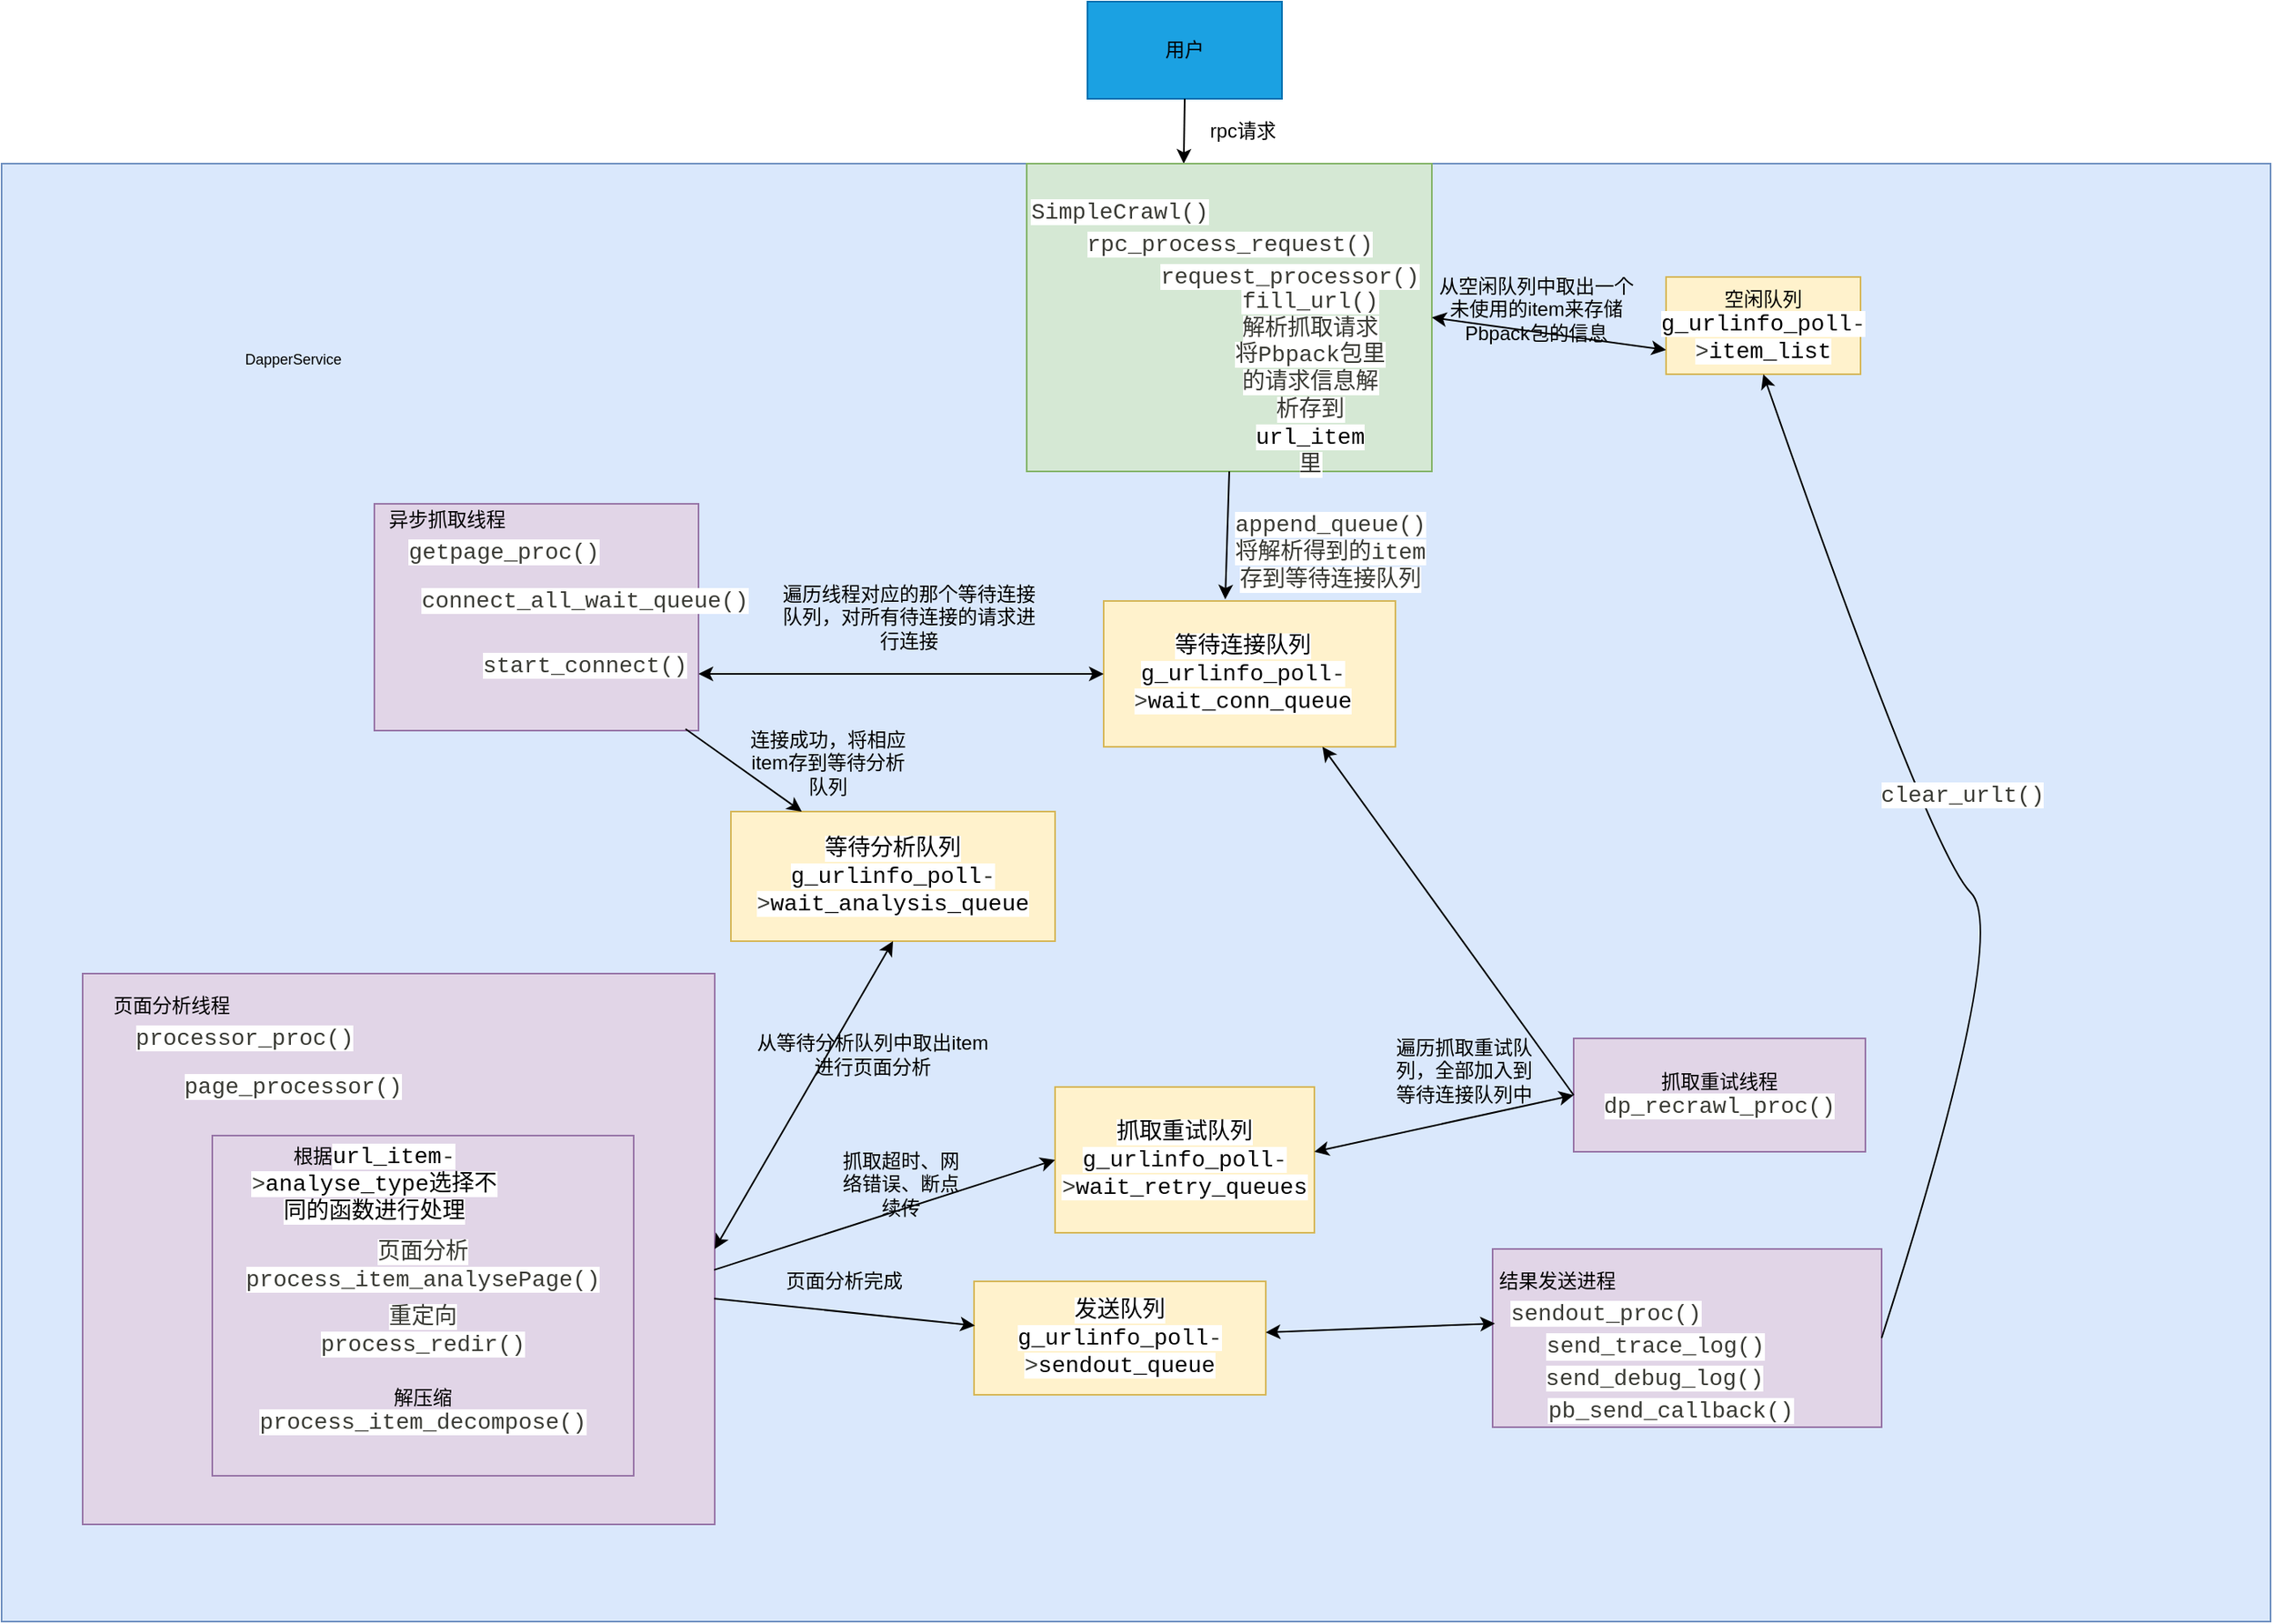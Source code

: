<mxfile version="14.4.4" type="github">
  <diagram id="FwcFqP0C5W_5_Z98Vjde" name="Page-1">
    <mxGraphModel dx="2505" dy="972" grid="1" gridSize="10" guides="1" tooltips="1" connect="1" arrows="1" fold="1" page="1" pageScale="1" pageWidth="827" pageHeight="1169" math="0" shadow="0">
      <root>
        <mxCell id="0" />
        <mxCell id="1" parent="0" />
        <mxCell id="Cm3EA2zY6-B5ncBwFZGS-15" value="" style="rounded=0;whiteSpace=wrap;html=1;fillColor=#1ba1e2;strokeColor=#006EAF;fontColor=#ffffff;" vertex="1" parent="1">
          <mxGeometry x="350" y="10" width="120" height="60" as="geometry" />
        </mxCell>
        <mxCell id="Cm3EA2zY6-B5ncBwFZGS-16" value="用户" style="text;html=1;strokeColor=none;fillColor=none;align=center;verticalAlign=middle;whiteSpace=wrap;rounded=0;" vertex="1" parent="1">
          <mxGeometry x="390" y="30" width="40" height="20" as="geometry" />
        </mxCell>
        <mxCell id="Cm3EA2zY6-B5ncBwFZGS-17" value="" style="endArrow=classic;html=1;exitX=0.5;exitY=1;exitDx=0;exitDy=0;entryX=0.521;entryY=0;entryDx=0;entryDy=0;entryPerimeter=0;" edge="1" parent="1" source="Cm3EA2zY6-B5ncBwFZGS-15" target="Cm3EA2zY6-B5ncBwFZGS-18">
          <mxGeometry width="50" height="50" relative="1" as="geometry">
            <mxPoint x="385" y="200" as="sourcePoint" />
            <mxPoint x="410" y="120" as="targetPoint" />
          </mxGeometry>
        </mxCell>
        <mxCell id="Cm3EA2zY6-B5ncBwFZGS-18" value="" style="rounded=0;whiteSpace=wrap;html=1;fillColor=#dae8fc;strokeColor=#6c8ebf;" vertex="1" parent="1">
          <mxGeometry x="-320" y="110" width="1400" height="900" as="geometry" />
        </mxCell>
        <mxCell id="Cm3EA2zY6-B5ncBwFZGS-19" value="rpc请求" style="text;html=1;strokeColor=none;fillColor=none;align=center;verticalAlign=middle;whiteSpace=wrap;rounded=0;" vertex="1" parent="1">
          <mxGeometry x="418" y="80" width="56" height="20" as="geometry" />
        </mxCell>
        <mxCell id="Cm3EA2zY6-B5ncBwFZGS-20" value="" style="rounded=0;whiteSpace=wrap;html=1;fillColor=#d5e8d4;strokeColor=#82b366;" vertex="1" parent="1">
          <mxGeometry x="312.5" y="110" width="250" height="190" as="geometry" />
        </mxCell>
        <mxCell id="Cm3EA2zY6-B5ncBwFZGS-22" value="&lt;span style=&quot;color: rgb(57 , 58 , 52) ; font-family: &amp;#34;consolas&amp;#34; , &amp;#34;menlo&amp;#34; , &amp;#34;courier&amp;#34; , monospace ; font-size: 14px ; background-color: rgb(255 , 255 , 255)&quot;&gt;fill_url()&lt;br&gt;解析抓取请求将Pbpack包里的请求信息解析存到&lt;/span&gt;&lt;span style=&quot;font-family: &amp;#34;consolas&amp;#34; , &amp;#34;menlo&amp;#34; , &amp;#34;courier&amp;#34; , monospace ; font-size: 14px ; background-color: rgb(255 , 255 , 255)&quot;&gt;url_item&lt;/span&gt;&lt;span style=&quot;color: rgb(57 , 58 , 52) ; font-family: &amp;#34;consolas&amp;#34; , &amp;#34;menlo&amp;#34; , &amp;#34;courier&amp;#34; , monospace ; font-size: 14px ; background-color: rgb(255 , 255 , 255)&quot;&gt;&lt;br&gt;里&lt;br&gt;&lt;/span&gt;" style="text;html=1;strokeColor=none;fillColor=none;align=center;verticalAlign=middle;whiteSpace=wrap;rounded=0;" vertex="1" parent="1">
          <mxGeometry x="440" y="200" width="95" height="90" as="geometry" />
        </mxCell>
        <mxCell id="Cm3EA2zY6-B5ncBwFZGS-26" value="&lt;span style=&quot;color: rgb(57 , 58 , 52) ; font-family: &amp;#34;consolas&amp;#34; , &amp;#34;menlo&amp;#34; , &amp;#34;courier&amp;#34; , monospace ; font-size: 14px ; background-color: rgb(255 , 255 , 255)&quot;&gt;SimpleCrawl()&lt;/span&gt;" style="text;html=1;strokeColor=none;fillColor=none;align=center;verticalAlign=middle;whiteSpace=wrap;rounded=0;" vertex="1" parent="1">
          <mxGeometry x="350" y="130" width="40" height="20" as="geometry" />
        </mxCell>
        <mxCell id="Cm3EA2zY6-B5ncBwFZGS-29" value="&lt;span style=&quot;color: rgb(57 , 58 , 52) ; font-family: &amp;#34;consolas&amp;#34; , &amp;#34;menlo&amp;#34; , &amp;#34;courier&amp;#34; , monospace ; font-size: 14px ; background-color: rgb(255 , 255 , 255)&quot;&gt;rpc_process_request()&lt;/span&gt;" style="text;html=1;strokeColor=none;fillColor=none;align=center;verticalAlign=middle;whiteSpace=wrap;rounded=0;" vertex="1" parent="1">
          <mxGeometry x="418" y="150" width="40" height="20" as="geometry" />
        </mxCell>
        <mxCell id="Cm3EA2zY6-B5ncBwFZGS-34" value="&lt;span style=&quot;color: rgb(57 , 58 , 52) ; font-family: &amp;#34;consolas&amp;#34; , &amp;#34;menlo&amp;#34; , &amp;#34;courier&amp;#34; , monospace ; font-size: 14px ; background-color: rgb(255 , 255 , 255)&quot;&gt;request_processor()&lt;/span&gt;" style="text;html=1;strokeColor=none;fillColor=none;align=center;verticalAlign=middle;whiteSpace=wrap;rounded=0;" vertex="1" parent="1">
          <mxGeometry x="455" y="170" width="40" height="20" as="geometry" />
        </mxCell>
        <mxCell id="Cm3EA2zY6-B5ncBwFZGS-36" value="" style="endArrow=classic;html=1;exitX=0.5;exitY=1;exitDx=0;exitDy=0;" edge="1" parent="1" source="Cm3EA2zY6-B5ncBwFZGS-20">
          <mxGeometry width="50" height="50" relative="1" as="geometry">
            <mxPoint x="390" y="429" as="sourcePoint" />
            <mxPoint x="435" y="379" as="targetPoint" />
          </mxGeometry>
        </mxCell>
        <mxCell id="Cm3EA2zY6-B5ncBwFZGS-38" value="&lt;span class=&quot;token function&quot; style=&quot;box-sizing: border-box ; margin: 0px ; padding: 0px ; border: 0px ; font-stretch: inherit ; font-size: 14px ; line-height: inherit ; font-family: &amp;#34;consolas&amp;#34; , &amp;#34;menlo&amp;#34; , &amp;#34;courier&amp;#34; , monospace ; color: rgb(57 , 58 , 52) ; background-color: rgb(255 , 255 , 255)&quot;&gt;append_queue()将解析得到的item存到等待连接队列&lt;/span&gt;" style="text;html=1;strokeColor=none;fillColor=none;align=center;verticalAlign=middle;whiteSpace=wrap;rounded=0;" vertex="1" parent="1">
          <mxGeometry x="480" y="340" width="40" height="20" as="geometry" />
        </mxCell>
        <mxCell id="Cm3EA2zY6-B5ncBwFZGS-41" value="" style="rounded=0;whiteSpace=wrap;html=1;fillColor=#fff2cc;strokeColor=#d6b656;" vertex="1" parent="1">
          <mxGeometry x="360" y="380" width="180" height="90" as="geometry" />
        </mxCell>
        <mxCell id="Cm3EA2zY6-B5ncBwFZGS-43" value="&lt;span style=&quot;font-family: &amp;#34;consolas&amp;#34; , &amp;#34;menlo&amp;#34; , &amp;#34;courier&amp;#34; , monospace ; font-size: 14px ; background-color: rgb(255 , 255 , 255)&quot;&gt;等待连接队列g_urlinfo_poll&lt;/span&gt;&lt;span class=&quot;token operator&quot; style=&quot;box-sizing: border-box ; margin: 0px ; padding: 0px ; border: 0px ; font-stretch: inherit ; font-size: 14px ; line-height: inherit ; font-family: &amp;#34;consolas&amp;#34; , &amp;#34;menlo&amp;#34; , &amp;#34;courier&amp;#34; , monospace ; color: rgb(57 , 58 , 52) ; background-color: rgb(255 , 255 , 255)&quot;&gt;-&amp;gt;&lt;/span&gt;&lt;span style=&quot;font-family: &amp;#34;consolas&amp;#34; , &amp;#34;menlo&amp;#34; , &amp;#34;courier&amp;#34; , monospace ; font-size: 14px ; background-color: rgb(255 , 255 , 255)&quot;&gt;wait_conn_queue&lt;br&gt;&lt;/span&gt;" style="text;html=1;strokeColor=none;fillColor=none;align=center;verticalAlign=middle;whiteSpace=wrap;rounded=0;" vertex="1" parent="1">
          <mxGeometry x="426" y="415" width="40" height="20" as="geometry" />
        </mxCell>
        <mxCell id="Cm3EA2zY6-B5ncBwFZGS-45" value="" style="rounded=0;whiteSpace=wrap;html=1;fillColor=#e1d5e7;strokeColor=#9673a6;" vertex="1" parent="1">
          <mxGeometry x="-90" y="320" width="200" height="140" as="geometry" />
        </mxCell>
        <mxCell id="Cm3EA2zY6-B5ncBwFZGS-46" value="抓取重试线程&lt;br&gt;&lt;span style=&quot;color: rgb(57 , 58 , 52) ; font-family: &amp;#34;consolas&amp;#34; , &amp;#34;menlo&amp;#34; , &amp;#34;courier&amp;#34; , monospace ; font-size: 14px ; background-color: rgb(255 , 255 , 255)&quot;&gt;dp_recrawl_proc()&lt;/span&gt;" style="rounded=0;whiteSpace=wrap;html=1;fillColor=#e1d5e7;strokeColor=#9673a6;" vertex="1" parent="1">
          <mxGeometry x="650" y="650" width="180" height="70" as="geometry" />
        </mxCell>
        <mxCell id="Cm3EA2zY6-B5ncBwFZGS-47" value="" style="rounded=0;whiteSpace=wrap;html=1;fillColor=#e1d5e7;strokeColor=#9673a6;" vertex="1" parent="1">
          <mxGeometry x="-270" y="610" width="390" height="340" as="geometry" />
        </mxCell>
        <mxCell id="Cm3EA2zY6-B5ncBwFZGS-48" value="" style="rounded=0;whiteSpace=wrap;html=1;fillColor=#e1d5e7;strokeColor=#9673a6;" vertex="1" parent="1">
          <mxGeometry x="600" y="780" width="240" height="110" as="geometry" />
        </mxCell>
        <mxCell id="Cm3EA2zY6-B5ncBwFZGS-49" value="异步抓取线程" style="text;html=1;strokeColor=none;fillColor=none;align=center;verticalAlign=middle;whiteSpace=wrap;rounded=0;" vertex="1" parent="1">
          <mxGeometry x="-90" y="320" width="90" height="20" as="geometry" />
        </mxCell>
        <mxCell id="Cm3EA2zY6-B5ncBwFZGS-50" value="&lt;span style=&quot;color: rgb(57 , 58 , 52) ; font-family: &amp;#34;consolas&amp;#34; , &amp;#34;menlo&amp;#34; , &amp;#34;courier&amp;#34; , monospace ; font-size: 14px ; background-color: rgb(255 , 255 , 255)&quot;&gt;getpage_proc()&lt;/span&gt;" style="text;html=1;strokeColor=none;fillColor=none;align=center;verticalAlign=middle;whiteSpace=wrap;rounded=0;" vertex="1" parent="1">
          <mxGeometry x="-30" y="340" width="40" height="20" as="geometry" />
        </mxCell>
        <mxCell id="Cm3EA2zY6-B5ncBwFZGS-51" value="&lt;span style=&quot;color: rgb(57 , 58 , 52) ; font-family: &amp;#34;consolas&amp;#34; , &amp;#34;menlo&amp;#34; , &amp;#34;courier&amp;#34; , monospace ; font-size: 14px ; background-color: rgb(255 , 255 , 255)&quot;&gt;connect_all_wait_queue()&lt;/span&gt;" style="text;html=1;strokeColor=none;fillColor=none;align=center;verticalAlign=middle;whiteSpace=wrap;rounded=0;" vertex="1" parent="1">
          <mxGeometry x="20" y="370" width="40" height="20" as="geometry" />
        </mxCell>
        <mxCell id="Cm3EA2zY6-B5ncBwFZGS-53" value="遍历线程对应的那个等待连接队列，对所有待连接的请求进行连接" style="text;html=1;strokeColor=none;fillColor=none;align=center;verticalAlign=middle;whiteSpace=wrap;rounded=0;" vertex="1" parent="1">
          <mxGeometry x="160" y="380" width="160" height="20" as="geometry" />
        </mxCell>
        <mxCell id="Cm3EA2zY6-B5ncBwFZGS-54" value="&lt;span style=&quot;color: rgb(57 , 58 , 52) ; font-family: &amp;#34;consolas&amp;#34; , &amp;#34;menlo&amp;#34; , &amp;#34;courier&amp;#34; , monospace ; font-size: 14px ; background-color: rgb(255 , 255 , 255)&quot;&gt;start_connect()&lt;/span&gt;" style="text;html=1;strokeColor=none;fillColor=none;align=center;verticalAlign=middle;whiteSpace=wrap;rounded=0;" vertex="1" parent="1">
          <mxGeometry x="20" y="410" width="40" height="20" as="geometry" />
        </mxCell>
        <mxCell id="Cm3EA2zY6-B5ncBwFZGS-58" value="&lt;span style=&quot;font-family: &amp;#34;consolas&amp;#34; , &amp;#34;menlo&amp;#34; , &amp;#34;courier&amp;#34; , monospace ; font-size: 14px ; background-color: rgb(255 , 255 , 255)&quot;&gt;等待分析队列g_urlinfo_poll&lt;/span&gt;&lt;span class=&quot;token operator&quot; style=&quot;box-sizing: border-box ; margin: 0px ; padding: 0px ; border: 0px ; font-stretch: inherit ; font-size: 14px ; line-height: inherit ; font-family: &amp;#34;consolas&amp;#34; , &amp;#34;menlo&amp;#34; , &amp;#34;courier&amp;#34; , monospace ; color: rgb(57 , 58 , 52) ; background-color: rgb(255 , 255 , 255)&quot;&gt;-&amp;gt;&lt;/span&gt;&lt;span style=&quot;font-family: &amp;#34;consolas&amp;#34; , &amp;#34;menlo&amp;#34; , &amp;#34;courier&amp;#34; , monospace ; font-size: 14px ; background-color: rgb(255 , 255 , 255)&quot;&gt;wait_analysis_queue&lt;/span&gt;" style="rounded=0;whiteSpace=wrap;html=1;fillColor=#fff2cc;strokeColor=#d6b656;" vertex="1" parent="1">
          <mxGeometry x="130" y="510" width="200" height="80" as="geometry" />
        </mxCell>
        <mxCell id="Cm3EA2zY6-B5ncBwFZGS-60" value="" style="endArrow=classic;html=1;exitX=0.96;exitY=0.993;exitDx=0;exitDy=0;exitPerimeter=0;" edge="1" parent="1" source="Cm3EA2zY6-B5ncBwFZGS-45" target="Cm3EA2zY6-B5ncBwFZGS-58">
          <mxGeometry width="50" height="50" relative="1" as="geometry">
            <mxPoint x="390" y="430" as="sourcePoint" />
            <mxPoint x="440" y="380" as="targetPoint" />
          </mxGeometry>
        </mxCell>
        <mxCell id="Cm3EA2zY6-B5ncBwFZGS-62" value="连接成功，将相应item存到等待分析队列" style="text;html=1;strokeColor=none;fillColor=none;align=center;verticalAlign=middle;whiteSpace=wrap;rounded=0;" vertex="1" parent="1">
          <mxGeometry x="140" y="470" width="100" height="20" as="geometry" />
        </mxCell>
        <mxCell id="Cm3EA2zY6-B5ncBwFZGS-66" value="页面分析线程" style="text;html=1;strokeColor=none;fillColor=none;align=center;verticalAlign=middle;whiteSpace=wrap;rounded=0;" vertex="1" parent="1">
          <mxGeometry x="-270" y="620" width="110" height="20" as="geometry" />
        </mxCell>
        <mxCell id="Cm3EA2zY6-B5ncBwFZGS-67" value="&lt;span style=&quot;color: rgb(57 , 58 , 52) ; font-family: &amp;#34;consolas&amp;#34; , &amp;#34;menlo&amp;#34; , &amp;#34;courier&amp;#34; , monospace ; font-size: 14px ; background-color: rgb(255 , 255 , 255)&quot;&gt;processor_proc()&lt;/span&gt;" style="text;html=1;strokeColor=none;fillColor=none;align=center;verticalAlign=middle;whiteSpace=wrap;rounded=0;" vertex="1" parent="1">
          <mxGeometry x="-190" y="640" width="40" height="20" as="geometry" />
        </mxCell>
        <mxCell id="Cm3EA2zY6-B5ncBwFZGS-68" value="&lt;span class=&quot;token function&quot; style=&quot;box-sizing: border-box ; margin: 0px ; padding: 0px ; border: 0px ; font-stretch: inherit ; font-size: 14px ; line-height: inherit ; font-family: &amp;#34;consolas&amp;#34; , &amp;#34;menlo&amp;#34; , &amp;#34;courier&amp;#34; , monospace ; color: rgb(57 , 58 , 52) ; background-color: rgb(255 , 255 , 255)&quot;&gt;page_processor&lt;/span&gt;&lt;span class=&quot;token punctuation&quot; style=&quot;box-sizing: border-box ; margin: 0px ; padding: 0px ; border: 0px ; font-stretch: inherit ; font-size: 14px ; line-height: inherit ; font-family: &amp;#34;consolas&amp;#34; , &amp;#34;menlo&amp;#34; , &amp;#34;courier&amp;#34; , monospace ; color: rgb(57 , 58 , 52) ; background-color: rgb(255 , 255 , 255)&quot;&gt;()&lt;/span&gt;" style="text;html=1;strokeColor=none;fillColor=none;align=center;verticalAlign=middle;whiteSpace=wrap;rounded=0;" vertex="1" parent="1">
          <mxGeometry x="-160" y="670" width="40" height="20" as="geometry" />
        </mxCell>
        <mxCell id="Cm3EA2zY6-B5ncBwFZGS-71" value="" style="endArrow=classic;startArrow=classic;html=1;entryX=0;entryY=0.5;entryDx=0;entryDy=0;exitX=1;exitY=0.75;exitDx=0;exitDy=0;" edge="1" parent="1" source="Cm3EA2zY6-B5ncBwFZGS-45" target="Cm3EA2zY6-B5ncBwFZGS-41">
          <mxGeometry width="50" height="50" relative="1" as="geometry">
            <mxPoint x="390" y="660" as="sourcePoint" />
            <mxPoint x="440" y="610" as="targetPoint" />
          </mxGeometry>
        </mxCell>
        <mxCell id="Cm3EA2zY6-B5ncBwFZGS-72" value="" style="endArrow=classic;startArrow=classic;html=1;exitX=1;exitY=0.5;exitDx=0;exitDy=0;entryX=0.5;entryY=1;entryDx=0;entryDy=0;" edge="1" parent="1" source="Cm3EA2zY6-B5ncBwFZGS-47" target="Cm3EA2zY6-B5ncBwFZGS-58">
          <mxGeometry width="50" height="50" relative="1" as="geometry">
            <mxPoint x="390" y="660" as="sourcePoint" />
            <mxPoint x="440" y="610" as="targetPoint" />
          </mxGeometry>
        </mxCell>
        <mxCell id="Cm3EA2zY6-B5ncBwFZGS-73" value="从等待分析队列中取出item进行页面分析" style="text;html=1;strokeColor=none;fillColor=none;align=center;verticalAlign=middle;whiteSpace=wrap;rounded=0;" vertex="1" parent="1">
          <mxGeometry x="145" y="650" width="145" height="20" as="geometry" />
        </mxCell>
        <mxCell id="Cm3EA2zY6-B5ncBwFZGS-74" value="" style="rounded=0;whiteSpace=wrap;html=1;fillColor=#e1d5e7;strokeColor=#9673a6;" vertex="1" parent="1">
          <mxGeometry x="-190" y="710" width="260" height="210" as="geometry" />
        </mxCell>
        <mxCell id="Cm3EA2zY6-B5ncBwFZGS-76" value="根据&lt;span style=&quot;font-family: &amp;#34;consolas&amp;#34; , &amp;#34;menlo&amp;#34; , &amp;#34;courier&amp;#34; , monospace ; font-size: 14px ; background-color: rgb(255 , 255 , 255)&quot;&gt;url_item&lt;/span&gt;&lt;span class=&quot;token operator&quot; style=&quot;box-sizing: border-box ; margin: 0px ; padding: 0px ; border: 0px ; font-stretch: inherit ; font-size: 14px ; line-height: inherit ; font-family: &amp;#34;consolas&amp;#34; , &amp;#34;menlo&amp;#34; , &amp;#34;courier&amp;#34; , monospace ; color: rgb(57 , 58 , 52) ; background-color: rgb(255 , 255 , 255)&quot;&gt;-&amp;gt;&lt;/span&gt;&lt;span style=&quot;font-family: &amp;#34;consolas&amp;#34; , &amp;#34;menlo&amp;#34; , &amp;#34;courier&amp;#34; , monospace ; font-size: 14px ; background-color: rgb(255 , 255 , 255)&quot;&gt;analyse_type选择不同的函数进行处理&lt;/span&gt;" style="text;html=1;strokeColor=none;fillColor=none;align=center;verticalAlign=middle;whiteSpace=wrap;rounded=0;" vertex="1" parent="1">
          <mxGeometry x="-170" y="730" width="160" height="20" as="geometry" />
        </mxCell>
        <mxCell id="Cm3EA2zY6-B5ncBwFZGS-78" value="&lt;span style=&quot;color: rgb(57 , 58 , 52) ; font-family: &amp;#34;consolas&amp;#34; , &amp;#34;menlo&amp;#34; , &amp;#34;courier&amp;#34; , monospace ; font-size: 14px ; background-color: rgb(255 , 255 , 255)&quot;&gt;页面分析process_item_analysePage()&lt;/span&gt;" style="text;html=1;strokeColor=none;fillColor=none;align=center;verticalAlign=middle;whiteSpace=wrap;rounded=0;" vertex="1" parent="1">
          <mxGeometry x="-80" y="780" width="40" height="20" as="geometry" />
        </mxCell>
        <mxCell id="Cm3EA2zY6-B5ncBwFZGS-80" value="&lt;span style=&quot;color: rgb(57 , 58 , 52) ; font-family: &amp;#34;consolas&amp;#34; , &amp;#34;menlo&amp;#34; , &amp;#34;courier&amp;#34; , monospace ; font-size: 14px ; background-color: rgb(255 , 255 , 255)&quot;&gt;重定向process_redir()&lt;/span&gt;" style="text;html=1;strokeColor=none;fillColor=none;align=center;verticalAlign=middle;whiteSpace=wrap;rounded=0;" vertex="1" parent="1">
          <mxGeometry x="-80" y="820" width="40" height="20" as="geometry" />
        </mxCell>
        <mxCell id="Cm3EA2zY6-B5ncBwFZGS-81" value="解压缩&lt;br&gt;&lt;span style=&quot;color: rgb(57 , 58 , 52) ; font-family: &amp;#34;consolas&amp;#34; , &amp;#34;menlo&amp;#34; , &amp;#34;courier&amp;#34; , monospace ; font-size: 14px ; background-color: rgb(255 , 255 , 255)&quot;&gt;process_item_decompose()&lt;/span&gt;" style="text;html=1;strokeColor=none;fillColor=none;align=center;verticalAlign=middle;whiteSpace=wrap;rounded=0;" vertex="1" parent="1">
          <mxGeometry x="-80" y="870" width="40" height="20" as="geometry" />
        </mxCell>
        <mxCell id="Cm3EA2zY6-B5ncBwFZGS-84" value="&lt;span style=&quot;font-family: &amp;#34;consolas&amp;#34; , &amp;#34;menlo&amp;#34; , &amp;#34;courier&amp;#34; , monospace ; font-size: 14px ; background-color: rgb(255 , 255 , 255)&quot;&gt;发送队列g_urlinfo_poll&lt;/span&gt;&lt;span class=&quot;token operator&quot; style=&quot;box-sizing: border-box ; margin: 0px ; padding: 0px ; border: 0px ; font-stretch: inherit ; font-size: 14px ; line-height: inherit ; font-family: &amp;#34;consolas&amp;#34; , &amp;#34;menlo&amp;#34; , &amp;#34;courier&amp;#34; , monospace ; color: rgb(57 , 58 , 52) ; background-color: rgb(255 , 255 , 255)&quot;&gt;-&amp;gt;&lt;/span&gt;&lt;span style=&quot;font-family: &amp;#34;consolas&amp;#34; , &amp;#34;menlo&amp;#34; , &amp;#34;courier&amp;#34; , monospace ; font-size: 14px ; background-color: rgb(255 , 255 , 255)&quot;&gt;sendout_queue&lt;/span&gt;" style="rounded=0;whiteSpace=wrap;html=1;fillColor=#fff2cc;strokeColor=#d6b656;" vertex="1" parent="1">
          <mxGeometry x="280" y="800" width="180" height="70" as="geometry" />
        </mxCell>
        <mxCell id="Cm3EA2zY6-B5ncBwFZGS-85" value="" style="endArrow=classic;html=1;exitX=0.999;exitY=0.59;exitDx=0;exitDy=0;exitPerimeter=0;entryX=0.003;entryY=0.389;entryDx=0;entryDy=0;entryPerimeter=0;" edge="1" parent="1" source="Cm3EA2zY6-B5ncBwFZGS-47" target="Cm3EA2zY6-B5ncBwFZGS-84">
          <mxGeometry width="50" height="50" relative="1" as="geometry">
            <mxPoint x="210" y="720" as="sourcePoint" />
            <mxPoint x="260" y="670" as="targetPoint" />
          </mxGeometry>
        </mxCell>
        <mxCell id="Cm3EA2zY6-B5ncBwFZGS-86" value="页面分析完成" style="text;html=1;strokeColor=none;fillColor=none;align=center;verticalAlign=middle;whiteSpace=wrap;rounded=0;" vertex="1" parent="1">
          <mxGeometry x="160" y="790" width="80" height="20" as="geometry" />
        </mxCell>
        <mxCell id="Cm3EA2zY6-B5ncBwFZGS-87" value="&lt;span style=&quot;font-family: &amp;#34;consolas&amp;#34; , &amp;#34;menlo&amp;#34; , &amp;#34;courier&amp;#34; , monospace ; font-size: 14px ; background-color: rgb(255 , 255 , 255)&quot;&gt;抓取重试队列g_urlinfo_poll&lt;/span&gt;&lt;span class=&quot;token operator&quot; style=&quot;box-sizing: border-box ; margin: 0px ; padding: 0px ; border: 0px ; font-stretch: inherit ; font-size: 14px ; line-height: inherit ; font-family: &amp;#34;consolas&amp;#34; , &amp;#34;menlo&amp;#34; , &amp;#34;courier&amp;#34; , monospace ; color: rgb(57 , 58 , 52) ; background-color: rgb(255 , 255 , 255)&quot;&gt;-&amp;gt;&lt;/span&gt;&lt;span style=&quot;font-family: &amp;#34;consolas&amp;#34; , &amp;#34;menlo&amp;#34; , &amp;#34;courier&amp;#34; , monospace ; font-size: 14px ; background-color: rgb(255 , 255 , 255)&quot;&gt;wait_retry_queues&lt;/span&gt;" style="rounded=0;whiteSpace=wrap;html=1;fillColor=#fff2cc;strokeColor=#d6b656;" vertex="1" parent="1">
          <mxGeometry x="330" y="680" width="160" height="90" as="geometry" />
        </mxCell>
        <mxCell id="Cm3EA2zY6-B5ncBwFZGS-89" value="" style="endArrow=classic;html=1;entryX=0;entryY=0.5;entryDx=0;entryDy=0;exitX=0.999;exitY=0.538;exitDx=0;exitDy=0;exitPerimeter=0;" edge="1" parent="1" source="Cm3EA2zY6-B5ncBwFZGS-47" target="Cm3EA2zY6-B5ncBwFZGS-87">
          <mxGeometry width="50" height="50" relative="1" as="geometry">
            <mxPoint x="210" y="790" as="sourcePoint" />
            <mxPoint x="260" y="740" as="targetPoint" />
          </mxGeometry>
        </mxCell>
        <mxCell id="Cm3EA2zY6-B5ncBwFZGS-90" value="抓取超时、网络错误、断点续传" style="text;html=1;strokeColor=none;fillColor=none;align=center;verticalAlign=middle;whiteSpace=wrap;rounded=0;" vertex="1" parent="1">
          <mxGeometry x="195" y="730" width="80" height="20" as="geometry" />
        </mxCell>
        <mxCell id="Cm3EA2zY6-B5ncBwFZGS-93" value="" style="endArrow=classic;startArrow=classic;html=1;entryX=0;entryY=0.5;entryDx=0;entryDy=0;" edge="1" parent="1" target="Cm3EA2zY6-B5ncBwFZGS-46">
          <mxGeometry width="50" height="50" relative="1" as="geometry">
            <mxPoint x="490" y="720" as="sourcePoint" />
            <mxPoint x="540" y="670" as="targetPoint" />
          </mxGeometry>
        </mxCell>
        <mxCell id="Cm3EA2zY6-B5ncBwFZGS-94" value="遍历抓取重试队列，全部加入到等待连接队列中" style="text;html=1;strokeColor=none;fillColor=none;align=center;verticalAlign=middle;whiteSpace=wrap;rounded=0;" vertex="1" parent="1">
          <mxGeometry x="535" y="660" width="95" height="20" as="geometry" />
        </mxCell>
        <mxCell id="Cm3EA2zY6-B5ncBwFZGS-96" value="" style="endArrow=classic;html=1;exitX=0;exitY=0.5;exitDx=0;exitDy=0;entryX=0.75;entryY=1;entryDx=0;entryDy=0;" edge="1" parent="1" source="Cm3EA2zY6-B5ncBwFZGS-46" target="Cm3EA2zY6-B5ncBwFZGS-41">
          <mxGeometry width="50" height="50" relative="1" as="geometry">
            <mxPoint x="460" y="720" as="sourcePoint" />
            <mxPoint x="510" y="670" as="targetPoint" />
          </mxGeometry>
        </mxCell>
        <mxCell id="Cm3EA2zY6-B5ncBwFZGS-98" value="" style="endArrow=classic;startArrow=classic;html=1;entryX=0.006;entryY=0.418;entryDx=0;entryDy=0;entryPerimeter=0;" edge="1" parent="1" source="Cm3EA2zY6-B5ncBwFZGS-84" target="Cm3EA2zY6-B5ncBwFZGS-48">
          <mxGeometry width="50" height="50" relative="1" as="geometry">
            <mxPoint x="430" y="740" as="sourcePoint" />
            <mxPoint x="480" y="690" as="targetPoint" />
          </mxGeometry>
        </mxCell>
        <mxCell id="Cm3EA2zY6-B5ncBwFZGS-99" value="&lt;span style=&quot;color: rgb(57 , 58 , 52) ; font-family: &amp;#34;consolas&amp;#34; , &amp;#34;menlo&amp;#34; , &amp;#34;courier&amp;#34; , monospace ; font-size: 14px&quot;&gt;send_trace_log()&lt;/span&gt;" style="edgeLabel;html=1;align=center;verticalAlign=middle;resizable=0;points=[];" vertex="1" connectable="0" parent="Cm3EA2zY6-B5ncBwFZGS-98">
          <mxGeometry x="-0.242" y="1" relative="1" as="geometry">
            <mxPoint x="186.29" y="11.6" as="offset" />
          </mxGeometry>
        </mxCell>
        <mxCell id="Cm3EA2zY6-B5ncBwFZGS-101" value="结果发送进程" style="text;html=1;strokeColor=none;fillColor=none;align=center;verticalAlign=middle;whiteSpace=wrap;rounded=0;" vertex="1" parent="1">
          <mxGeometry x="600" y="790" width="80" height="20" as="geometry" />
        </mxCell>
        <mxCell id="Cm3EA2zY6-B5ncBwFZGS-102" value="&lt;span style=&quot;color: rgb(57 , 58 , 52) ; font-family: &amp;#34;consolas&amp;#34; , &amp;#34;menlo&amp;#34; , &amp;#34;courier&amp;#34; , monospace ; font-size: 14px ; background-color: rgb(255 , 255 , 255)&quot;&gt;sendout_proc()&lt;/span&gt;" style="text;html=1;strokeColor=none;fillColor=none;align=center;verticalAlign=middle;whiteSpace=wrap;rounded=0;" vertex="1" parent="1">
          <mxGeometry x="650" y="810" width="40" height="20" as="geometry" />
        </mxCell>
        <mxCell id="Cm3EA2zY6-B5ncBwFZGS-103" value="&lt;span style=&quot;color: rgb(57 , 58 , 52) ; font-family: &amp;#34;consolas&amp;#34; , &amp;#34;menlo&amp;#34; , &amp;#34;courier&amp;#34; , monospace ; font-size: 14px ; background-color: rgb(255 , 255 , 255)&quot;&gt;send_debug_log()&lt;/span&gt;" style="text;html=1;strokeColor=none;fillColor=none;align=center;verticalAlign=middle;whiteSpace=wrap;rounded=0;" vertex="1" parent="1">
          <mxGeometry x="680" y="850" width="40" height="20" as="geometry" />
        </mxCell>
        <mxCell id="Cm3EA2zY6-B5ncBwFZGS-104" value="&lt;span style=&quot;color: rgb(57 , 58 , 52) ; font-family: &amp;#34;consolas&amp;#34; , &amp;#34;menlo&amp;#34; , &amp;#34;courier&amp;#34; , monospace ; font-size: 14px ; background-color: rgb(255 , 255 , 255)&quot;&gt;pb_send_callback()&lt;/span&gt;" style="text;html=1;strokeColor=none;fillColor=none;align=center;verticalAlign=middle;whiteSpace=wrap;rounded=0;" vertex="1" parent="1">
          <mxGeometry x="690" y="870" width="40" height="20" as="geometry" />
        </mxCell>
        <mxCell id="Cm3EA2zY6-B5ncBwFZGS-105" value="空闲队列&lt;br&gt;&lt;span style=&quot;font-family: &amp;#34;consolas&amp;#34; , &amp;#34;menlo&amp;#34; , &amp;#34;courier&amp;#34; , monospace ; font-size: 14px ; background-color: rgb(255 , 255 , 255)&quot;&gt;g_urlinfo_poll&lt;/span&gt;&lt;span class=&quot;token operator&quot; style=&quot;box-sizing: border-box ; margin: 0px ; padding: 0px ; border: 0px ; font-stretch: inherit ; font-size: 14px ; line-height: inherit ; font-family: &amp;#34;consolas&amp;#34; , &amp;#34;menlo&amp;#34; , &amp;#34;courier&amp;#34; , monospace ; color: rgb(57 , 58 , 52) ; background-color: rgb(255 , 255 , 255)&quot;&gt;-&amp;gt;&lt;/span&gt;&lt;span style=&quot;font-family: &amp;#34;consolas&amp;#34; , &amp;#34;menlo&amp;#34; , &amp;#34;courier&amp;#34; , monospace ; font-size: 14px ; background-color: rgb(255 , 255 , 255)&quot;&gt;item_list&lt;/span&gt;" style="rounded=0;whiteSpace=wrap;html=1;fillColor=#fff2cc;strokeColor=#d6b656;" vertex="1" parent="1">
          <mxGeometry x="707" y="180" width="120" height="60" as="geometry" />
        </mxCell>
        <mxCell id="Cm3EA2zY6-B5ncBwFZGS-106" value="" style="endArrow=classic;startArrow=classic;html=1;entryX=0;entryY=0.75;entryDx=0;entryDy=0;exitX=1;exitY=0.5;exitDx=0;exitDy=0;" edge="1" parent="1" source="Cm3EA2zY6-B5ncBwFZGS-20" target="Cm3EA2zY6-B5ncBwFZGS-105">
          <mxGeometry width="50" height="50" relative="1" as="geometry">
            <mxPoint x="430" y="370" as="sourcePoint" />
            <mxPoint x="480" y="320" as="targetPoint" />
          </mxGeometry>
        </mxCell>
        <mxCell id="Cm3EA2zY6-B5ncBwFZGS-107" value="从空闲队列中取出一个未使用的item来存储Pbpack包的信息" style="text;html=1;strokeColor=none;fillColor=none;align=center;verticalAlign=middle;whiteSpace=wrap;rounded=0;" vertex="1" parent="1">
          <mxGeometry x="562.5" y="190" width="127.5" height="20" as="geometry" />
        </mxCell>
        <mxCell id="Cm3EA2zY6-B5ncBwFZGS-110" value="" style="curved=1;endArrow=classic;html=1;exitX=1;exitY=0.5;exitDx=0;exitDy=0;entryX=0.5;entryY=1;entryDx=0;entryDy=0;" edge="1" parent="1" source="Cm3EA2zY6-B5ncBwFZGS-48" target="Cm3EA2zY6-B5ncBwFZGS-105">
          <mxGeometry width="50" height="50" relative="1" as="geometry">
            <mxPoint x="870" y="585" as="sourcePoint" />
            <mxPoint x="920" y="535" as="targetPoint" />
            <Array as="points">
              <mxPoint x="920" y="585" />
              <mxPoint x="870" y="535" />
            </Array>
          </mxGeometry>
        </mxCell>
        <mxCell id="Cm3EA2zY6-B5ncBwFZGS-111" value="&lt;span style=&quot;color: rgb(57 , 58 , 52) ; font-family: &amp;#34;consolas&amp;#34; , &amp;#34;menlo&amp;#34; , &amp;#34;courier&amp;#34; , monospace ; font-size: 14px ; background-color: rgb(255 , 255 , 255)&quot;&gt;clear_urlt()&lt;/span&gt;" style="text;html=1;strokeColor=none;fillColor=none;align=center;verticalAlign=middle;whiteSpace=wrap;rounded=0;" vertex="1" parent="1">
          <mxGeometry x="870" y="490" width="40" height="20" as="geometry" />
        </mxCell>
        <mxCell id="Cm3EA2zY6-B5ncBwFZGS-113" value="&lt;font style=&quot;font-size: 9px&quot;&gt;DapperService&lt;/font&gt;" style="text;html=1;strokeColor=none;fillColor=none;align=center;verticalAlign=middle;whiteSpace=wrap;rounded=0;" vertex="1" parent="1">
          <mxGeometry x="-260" y="170" width="240" height="120" as="geometry" />
        </mxCell>
      </root>
    </mxGraphModel>
  </diagram>
</mxfile>
